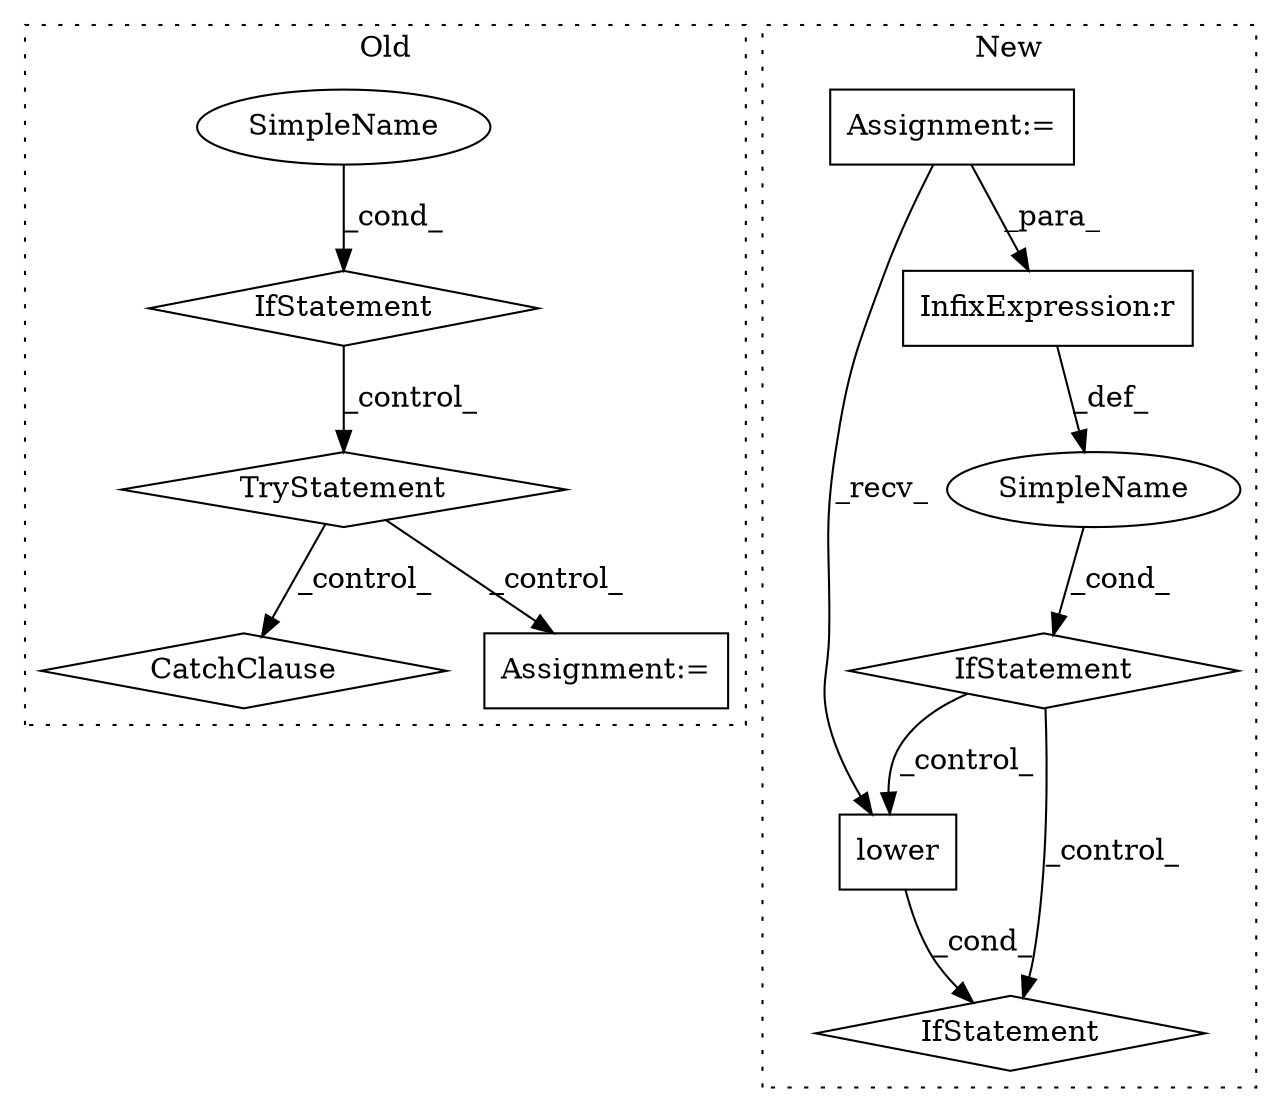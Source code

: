 digraph G {
subgraph cluster0 {
1 [label="TryStatement" a="54" s="5783" l="4" shape="diamond"];
3 [label="CatchClause" a="12" s="5863,5898" l="13,2" shape="diamond"];
6 [label="SimpleName" a="42" s="5749" l="24" shape="ellipse"];
7 [label="IfStatement" a="25" s="5745,5773" l="4,2" shape="diamond"];
10 [label="Assignment:=" a="7" s="5804" l="1" shape="box"];
label = "Old";
style="dotted";
}
subgraph cluster1 {
2 [label="lower" a="32" s="6387" l="7" shape="box"];
4 [label="IfStatement" a="25" s="6205,6246" l="4,2" shape="diamond"];
5 [label="SimpleName" a="42" s="" l="" shape="ellipse"];
8 [label="IfStatement" a="25" s="6402,6434" l="4,2" shape="diamond"];
9 [label="InfixExpression:r" a="27" s="6216" l="4" shape="box"];
11 [label="Assignment:=" a="7" s="6047" l="14" shape="box"];
label = "New";
style="dotted";
}
1 -> 3 [label="_control_"];
1 -> 10 [label="_control_"];
2 -> 8 [label="_cond_"];
4 -> 2 [label="_control_"];
4 -> 8 [label="_control_"];
5 -> 4 [label="_cond_"];
6 -> 7 [label="_cond_"];
7 -> 1 [label="_control_"];
9 -> 5 [label="_def_"];
11 -> 9 [label="_para_"];
11 -> 2 [label="_recv_"];
}